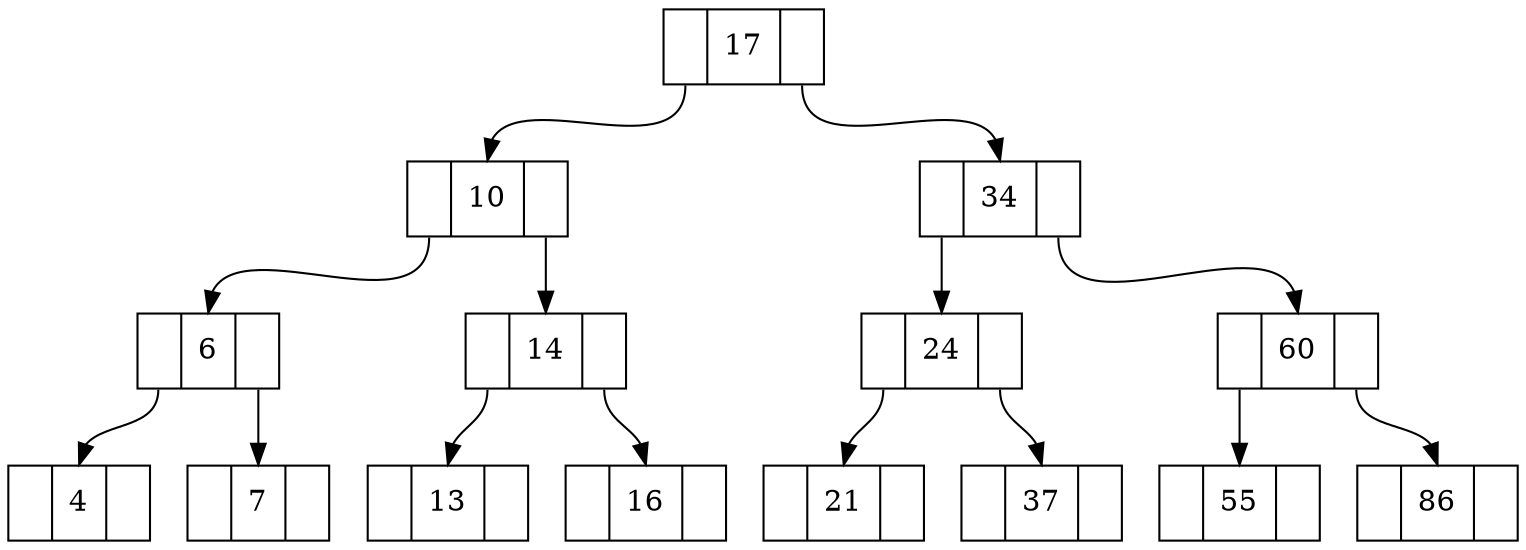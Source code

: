 digraph searchTree1 {
	node [shape=record];
	r [label="<f0>|<f1> 17 |<f2>"];
	c1[label="<f0>|<f1> 10 |<f2>"];
	c1_1[label="<f0>|<f1> 6 |<f2>"]
	c1_1_1[label="<f0>|<f1> 4 |<f2>"]
	c1_1_2[label="<f0>|<f1> 7 |<f2>"]

	c1_2[label="<f0>|<f1> 14 |<f2>"]
	c1_2_1[label="<f0>|<f1> 13 |<f2>"]
	c1_2_2[label="<f0>|<f1> 16 |<f2>"]

	c2[label="<f0>|<f1> 34|<f2>"];
	c2_1[label="<f0>|<f1> 24 |<f2>"]
	c2_1_1[label="<f0>|<f1> 21 |<f2>"]
	c2_1_2[label="<f0>|<f1> 37 |<f2>"]

	c2_2[label="<f0>|<f1> 60 |<f2>"]
	c2_2_1[label="<f0>|<f1> 55 |<f2>"]
	c2_2_2[label="<f0>|<f1> 86 |<f2>"]
	
	r:f0->c1:f1;
	c1:f0->c1_1:f1;
	c1_1:f0->c1_1_1:f1;
	c1_1:f2->c1_1_2:f1;
	
	c1:f2->c1_2:f1;
	c1_2:f0->c1_2_1:f1;
	c1_2:f2->c1_2_2:f1;
		
	
	r:f2->c2:f1;
	c2:f0->c2_1:f1;
	c2_1:f0->c2_1_1:f1;
	c2_1:f2->c2_1_2:f1;

	c2:f2->c2_2:f1;
	c2_2:f0->c2_2_1:f1;
	c2_2:f2->c2_2_2:f1;
}